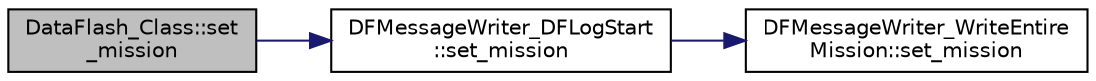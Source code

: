 digraph "DataFlash_Class::set_mission"
{
 // INTERACTIVE_SVG=YES
  edge [fontname="Helvetica",fontsize="10",labelfontname="Helvetica",labelfontsize="10"];
  node [fontname="Helvetica",fontsize="10",shape=record];
  rankdir="LR";
  Node1 [label="DataFlash_Class::set\l_mission",height=0.2,width=0.4,color="black", fillcolor="grey75", style="filled", fontcolor="black"];
  Node1 -> Node2 [color="midnightblue",fontsize="10",style="solid",fontname="Helvetica"];
  Node2 [label="DFMessageWriter_DFLogStart\l::set_mission",height=0.2,width=0.4,color="black", fillcolor="white", style="filled",URL="$classDFMessageWriter__DFLogStart.html#a8584b1fa0775b7ff593a1760f5461074"];
  Node2 -> Node3 [color="midnightblue",fontsize="10",style="solid",fontname="Helvetica"];
  Node3 [label="DFMessageWriter_WriteEntire\lMission::set_mission",height=0.2,width=0.4,color="black", fillcolor="white", style="filled",URL="$classDFMessageWriter__WriteEntireMission.html#af75aae523680d99e522244f1edf968ca"];
}
